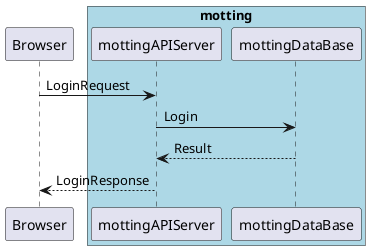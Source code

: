 @startuml login
participant Browser
box "motting" #LightBlue
participant mottingAPIServer as api
participant mottingDataBase as apidb
end box

/'
TODO:認証及びセッション管理は今後検討する
↓構想図
https://drive.google.com/file/d/1lyd-fZWlI13jor_3-Kw_9Nf8rg3jaW39/view?usp=sharing
'/
Browser -> api: LoginRequest
api -> apidb: Login
apidb --> api: Result
api --> Browser: LoginResponse
@enduml
